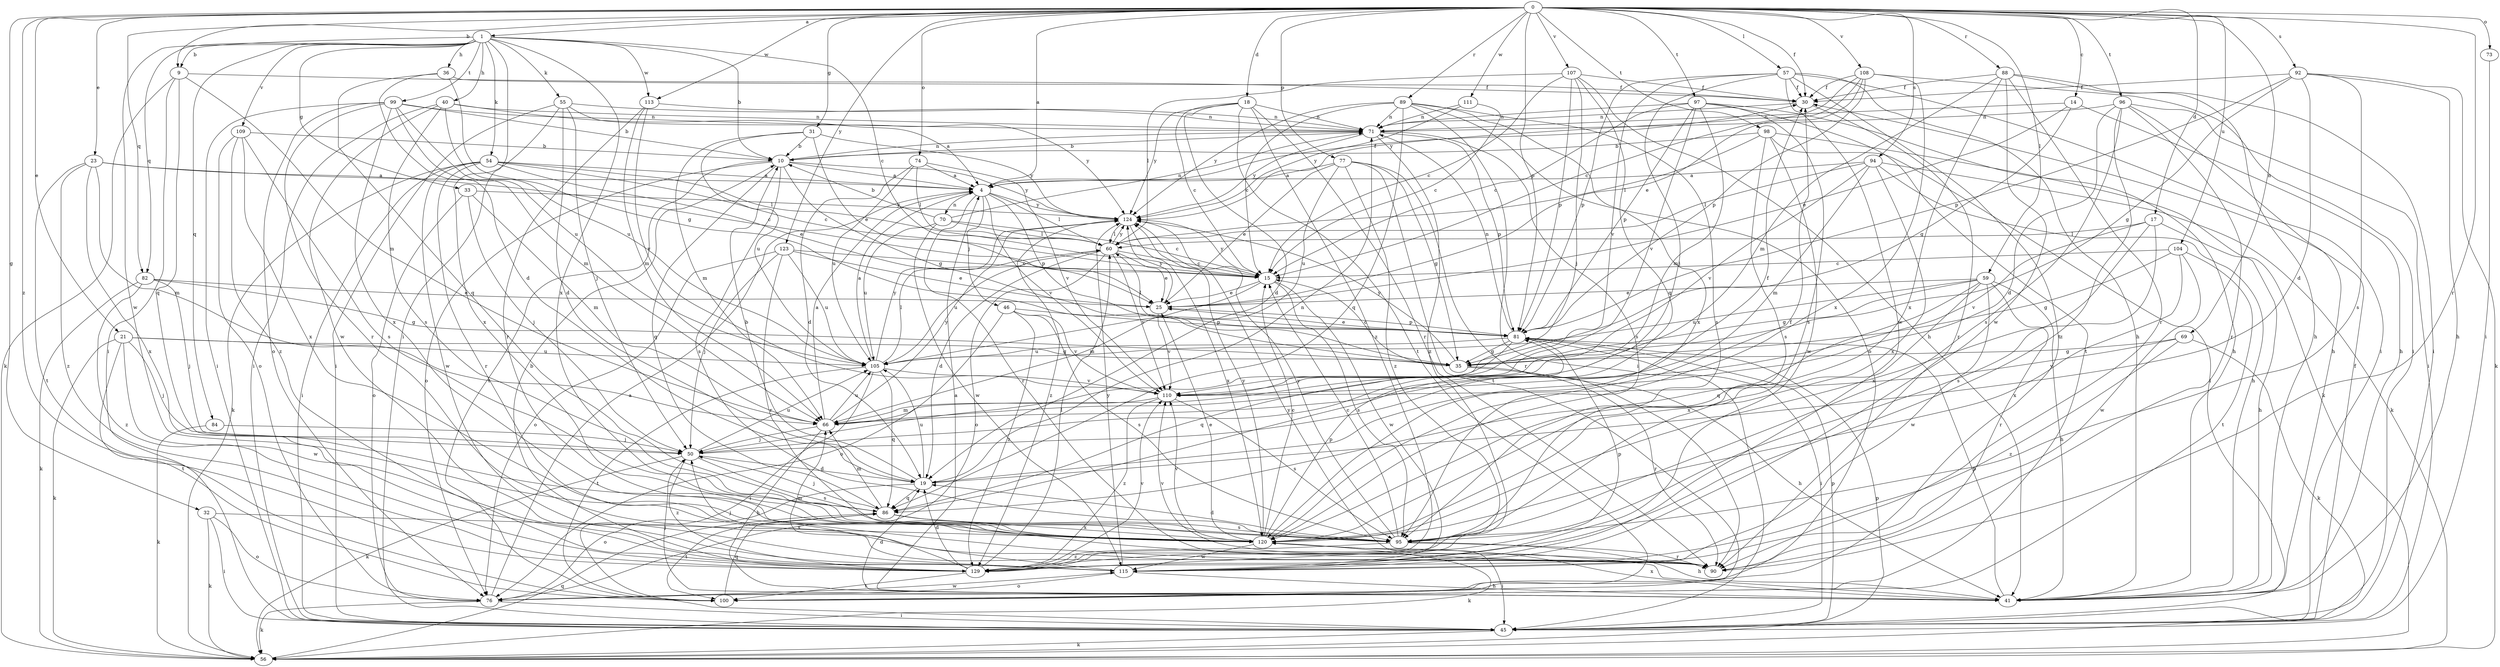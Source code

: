 strict digraph  {
0;
1;
4;
9;
10;
14;
15;
17;
18;
19;
21;
23;
25;
30;
31;
32;
33;
35;
36;
40;
41;
45;
46;
50;
54;
55;
56;
57;
59;
60;
66;
69;
70;
71;
73;
74;
76;
77;
81;
82;
84;
86;
88;
89;
90;
92;
94;
95;
96;
97;
98;
99;
100;
104;
105;
107;
108;
109;
110;
111;
113;
115;
120;
123;
124;
129;
0 -> 1  [label=a];
0 -> 4  [label=a];
0 -> 9  [label=b];
0 -> 14  [label=c];
0 -> 17  [label=d];
0 -> 18  [label=d];
0 -> 21  [label=e];
0 -> 23  [label=e];
0 -> 30  [label=f];
0 -> 31  [label=g];
0 -> 32  [label=g];
0 -> 57  [label=l];
0 -> 59  [label=l];
0 -> 69  [label=n];
0 -> 73  [label=o];
0 -> 74  [label=o];
0 -> 77  [label=p];
0 -> 81  [label=p];
0 -> 82  [label=q];
0 -> 88  [label=r];
0 -> 89  [label=r];
0 -> 90  [label=r];
0 -> 92  [label=s];
0 -> 94  [label=s];
0 -> 96  [label=t];
0 -> 97  [label=t];
0 -> 98  [label=t];
0 -> 104  [label=u];
0 -> 107  [label=v];
0 -> 108  [label=v];
0 -> 111  [label=w];
0 -> 113  [label=w];
0 -> 123  [label=y];
0 -> 129  [label=z];
1 -> 9  [label=b];
1 -> 10  [label=b];
1 -> 15  [label=c];
1 -> 33  [label=g];
1 -> 36  [label=h];
1 -> 40  [label=h];
1 -> 45  [label=i];
1 -> 54  [label=k];
1 -> 55  [label=k];
1 -> 82  [label=q];
1 -> 84  [label=q];
1 -> 99  [label=t];
1 -> 109  [label=v];
1 -> 113  [label=w];
1 -> 115  [label=w];
1 -> 120  [label=x];
4 -> 30  [label=f];
4 -> 46  [label=j];
4 -> 60  [label=l];
4 -> 70  [label=n];
4 -> 81  [label=p];
4 -> 90  [label=r];
4 -> 110  [label=v];
4 -> 124  [label=y];
9 -> 30  [label=f];
9 -> 45  [label=i];
9 -> 56  [label=k];
9 -> 66  [label=m];
9 -> 86  [label=q];
10 -> 4  [label=a];
10 -> 35  [label=g];
10 -> 71  [label=n];
10 -> 76  [label=o];
10 -> 86  [label=q];
10 -> 95  [label=s];
10 -> 100  [label=t];
10 -> 124  [label=y];
14 -> 25  [label=e];
14 -> 35  [label=g];
14 -> 41  [label=h];
14 -> 71  [label=n];
15 -> 25  [label=e];
15 -> 66  [label=m];
15 -> 95  [label=s];
15 -> 115  [label=w];
15 -> 124  [label=y];
17 -> 41  [label=h];
17 -> 60  [label=l];
17 -> 95  [label=s];
17 -> 110  [label=v];
17 -> 120  [label=x];
18 -> 15  [label=c];
18 -> 19  [label=d];
18 -> 71  [label=n];
18 -> 90  [label=r];
18 -> 100  [label=t];
18 -> 124  [label=y];
18 -> 129  [label=z];
19 -> 10  [label=b];
19 -> 71  [label=n];
19 -> 76  [label=o];
19 -> 86  [label=q];
19 -> 105  [label=u];
21 -> 35  [label=g];
21 -> 50  [label=j];
21 -> 56  [label=k];
21 -> 100  [label=t];
21 -> 105  [label=u];
21 -> 115  [label=w];
23 -> 4  [label=a];
23 -> 15  [label=c];
23 -> 66  [label=m];
23 -> 100  [label=t];
23 -> 120  [label=x];
23 -> 129  [label=z];
25 -> 81  [label=p];
25 -> 110  [label=v];
25 -> 124  [label=y];
30 -> 71  [label=n];
30 -> 90  [label=r];
31 -> 10  [label=b];
31 -> 25  [label=e];
31 -> 66  [label=m];
31 -> 105  [label=u];
31 -> 124  [label=y];
32 -> 45  [label=i];
32 -> 56  [label=k];
32 -> 76  [label=o];
32 -> 120  [label=x];
33 -> 50  [label=j];
33 -> 66  [label=m];
33 -> 76  [label=o];
33 -> 124  [label=y];
35 -> 15  [label=c];
35 -> 41  [label=h];
35 -> 90  [label=r];
35 -> 124  [label=y];
36 -> 19  [label=d];
36 -> 30  [label=f];
36 -> 35  [label=g];
36 -> 86  [label=q];
40 -> 4  [label=a];
40 -> 45  [label=i];
40 -> 71  [label=n];
40 -> 95  [label=s];
40 -> 105  [label=u];
40 -> 115  [label=w];
41 -> 4  [label=a];
41 -> 19  [label=d];
41 -> 50  [label=j];
41 -> 81  [label=p];
41 -> 120  [label=x];
41 -> 124  [label=y];
45 -> 30  [label=f];
45 -> 56  [label=k];
45 -> 81  [label=p];
46 -> 76  [label=o];
46 -> 81  [label=p];
46 -> 95  [label=s];
46 -> 110  [label=v];
46 -> 129  [label=z];
50 -> 19  [label=d];
50 -> 30  [label=f];
50 -> 56  [label=k];
50 -> 95  [label=s];
50 -> 105  [label=u];
50 -> 129  [label=z];
54 -> 4  [label=a];
54 -> 15  [label=c];
54 -> 25  [label=e];
54 -> 45  [label=i];
54 -> 56  [label=k];
54 -> 60  [label=l];
54 -> 90  [label=r];
54 -> 115  [label=w];
55 -> 19  [label=d];
55 -> 45  [label=i];
55 -> 50  [label=j];
55 -> 71  [label=n];
55 -> 120  [label=x];
55 -> 124  [label=y];
56 -> 81  [label=p];
56 -> 86  [label=q];
57 -> 30  [label=f];
57 -> 41  [label=h];
57 -> 45  [label=i];
57 -> 50  [label=j];
57 -> 81  [label=p];
57 -> 100  [label=t];
57 -> 110  [label=v];
57 -> 115  [label=w];
59 -> 25  [label=e];
59 -> 35  [label=g];
59 -> 41  [label=h];
59 -> 86  [label=q];
59 -> 90  [label=r];
59 -> 105  [label=u];
59 -> 115  [label=w];
59 -> 120  [label=x];
60 -> 15  [label=c];
60 -> 19  [label=d];
60 -> 25  [label=e];
60 -> 76  [label=o];
60 -> 105  [label=u];
60 -> 110  [label=v];
60 -> 124  [label=y];
66 -> 4  [label=a];
66 -> 41  [label=h];
66 -> 50  [label=j];
66 -> 105  [label=u];
66 -> 124  [label=y];
69 -> 35  [label=g];
69 -> 56  [label=k];
69 -> 110  [label=v];
69 -> 129  [label=z];
70 -> 10  [label=b];
70 -> 15  [label=c];
70 -> 60  [label=l];
70 -> 71  [label=n];
70 -> 105  [label=u];
70 -> 115  [label=w];
71 -> 10  [label=b];
71 -> 81  [label=p];
71 -> 95  [label=s];
71 -> 124  [label=y];
71 -> 129  [label=z];
73 -> 45  [label=i];
74 -> 4  [label=a];
74 -> 19  [label=d];
74 -> 60  [label=l];
74 -> 105  [label=u];
74 -> 110  [label=v];
76 -> 4  [label=a];
76 -> 45  [label=i];
76 -> 56  [label=k];
76 -> 115  [label=w];
77 -> 4  [label=a];
77 -> 25  [label=e];
77 -> 35  [label=g];
77 -> 90  [label=r];
77 -> 100  [label=t];
77 -> 105  [label=u];
77 -> 129  [label=z];
81 -> 25  [label=e];
81 -> 35  [label=g];
81 -> 45  [label=i];
81 -> 60  [label=l];
81 -> 71  [label=n];
81 -> 86  [label=q];
81 -> 105  [label=u];
82 -> 25  [label=e];
82 -> 35  [label=g];
82 -> 50  [label=j];
82 -> 56  [label=k];
82 -> 129  [label=z];
84 -> 50  [label=j];
84 -> 56  [label=k];
86 -> 50  [label=j];
86 -> 66  [label=m];
86 -> 95  [label=s];
86 -> 100  [label=t];
86 -> 120  [label=x];
88 -> 30  [label=f];
88 -> 41  [label=h];
88 -> 45  [label=i];
88 -> 66  [label=m];
88 -> 90  [label=r];
88 -> 115  [label=w];
88 -> 120  [label=x];
89 -> 15  [label=c];
89 -> 45  [label=i];
89 -> 71  [label=n];
89 -> 76  [label=o];
89 -> 86  [label=q];
89 -> 95  [label=s];
89 -> 120  [label=x];
89 -> 124  [label=y];
90 -> 110  [label=v];
92 -> 19  [label=d];
92 -> 30  [label=f];
92 -> 35  [label=g];
92 -> 41  [label=h];
92 -> 56  [label=k];
92 -> 81  [label=p];
92 -> 95  [label=s];
94 -> 4  [label=a];
94 -> 41  [label=h];
94 -> 56  [label=k];
94 -> 60  [label=l];
94 -> 66  [label=m];
94 -> 110  [label=v];
94 -> 120  [label=x];
95 -> 15  [label=c];
95 -> 19  [label=d];
95 -> 41  [label=h];
95 -> 90  [label=r];
95 -> 124  [label=y];
95 -> 129  [label=z];
96 -> 19  [label=d];
96 -> 41  [label=h];
96 -> 45  [label=i];
96 -> 71  [label=n];
96 -> 90  [label=r];
96 -> 95  [label=s];
96 -> 129  [label=z];
97 -> 15  [label=c];
97 -> 41  [label=h];
97 -> 66  [label=m];
97 -> 71  [label=n];
97 -> 81  [label=p];
97 -> 95  [label=s];
97 -> 100  [label=t];
97 -> 110  [label=v];
98 -> 10  [label=b];
98 -> 45  [label=i];
98 -> 56  [label=k];
98 -> 60  [label=l];
98 -> 95  [label=s];
98 -> 115  [label=w];
99 -> 10  [label=b];
99 -> 45  [label=i];
99 -> 66  [label=m];
99 -> 71  [label=n];
99 -> 76  [label=o];
99 -> 90  [label=r];
99 -> 105  [label=u];
99 -> 120  [label=x];
100 -> 86  [label=q];
104 -> 15  [label=c];
104 -> 35  [label=g];
104 -> 100  [label=t];
104 -> 115  [label=w];
104 -> 120  [label=x];
105 -> 4  [label=a];
105 -> 45  [label=i];
105 -> 60  [label=l];
105 -> 86  [label=q];
105 -> 100  [label=t];
105 -> 110  [label=v];
105 -> 124  [label=y];
107 -> 15  [label=c];
107 -> 30  [label=f];
107 -> 41  [label=h];
107 -> 50  [label=j];
107 -> 60  [label=l];
107 -> 81  [label=p];
107 -> 86  [label=q];
108 -> 15  [label=c];
108 -> 25  [label=e];
108 -> 30  [label=f];
108 -> 45  [label=i];
108 -> 81  [label=p];
108 -> 120  [label=x];
108 -> 124  [label=y];
109 -> 10  [label=b];
109 -> 76  [label=o];
109 -> 95  [label=s];
109 -> 120  [label=x];
109 -> 129  [label=z];
110 -> 66  [label=m];
110 -> 95  [label=s];
110 -> 129  [label=z];
111 -> 15  [label=c];
111 -> 71  [label=n];
111 -> 124  [label=y];
113 -> 66  [label=m];
113 -> 71  [label=n];
113 -> 90  [label=r];
113 -> 110  [label=v];
115 -> 41  [label=h];
115 -> 50  [label=j];
115 -> 76  [label=o];
115 -> 124  [label=y];
120 -> 15  [label=c];
120 -> 25  [label=e];
120 -> 30  [label=f];
120 -> 45  [label=i];
120 -> 56  [label=k];
120 -> 81  [label=p];
120 -> 110  [label=v];
120 -> 115  [label=w];
120 -> 124  [label=y];
123 -> 15  [label=c];
123 -> 25  [label=e];
123 -> 50  [label=j];
123 -> 76  [label=o];
123 -> 90  [label=r];
123 -> 105  [label=u];
124 -> 60  [label=l];
124 -> 120  [label=x];
124 -> 129  [label=z];
129 -> 10  [label=b];
129 -> 19  [label=d];
129 -> 60  [label=l];
129 -> 66  [label=m];
129 -> 81  [label=p];
129 -> 100  [label=t];
129 -> 110  [label=v];
}
